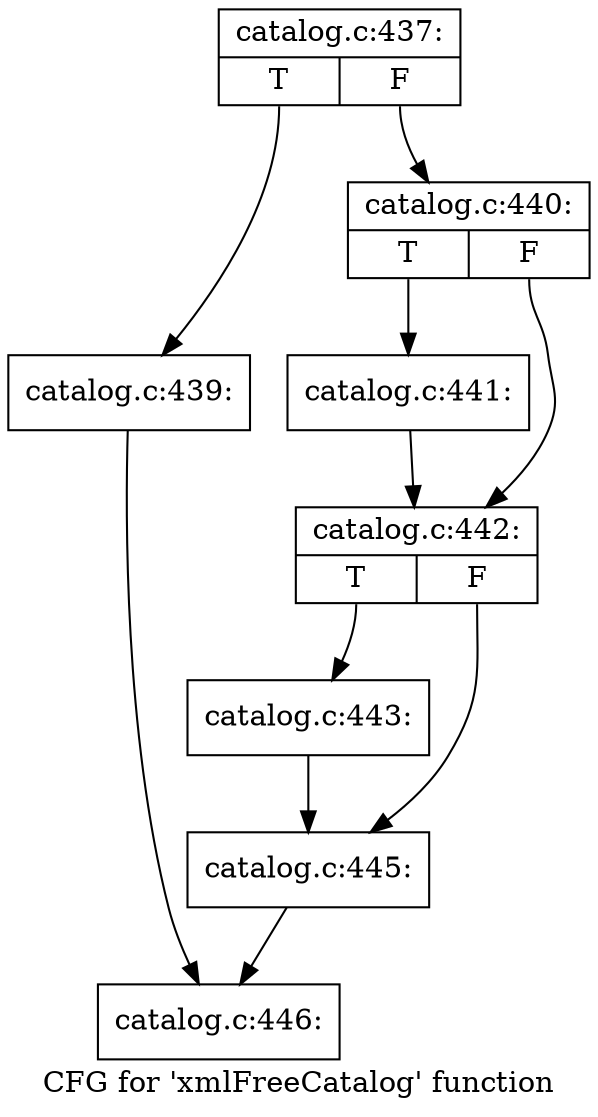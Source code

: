 digraph "CFG for 'xmlFreeCatalog' function" {
	label="CFG for 'xmlFreeCatalog' function";

	Node0x37f59a0 [shape=record,label="{catalog.c:437:|{<s0>T|<s1>F}}"];
	Node0x37f59a0:s0 -> Node0x38018f0;
	Node0x37f59a0:s1 -> Node0x3801940;
	Node0x38018f0 [shape=record,label="{catalog.c:439:}"];
	Node0x38018f0 -> Node0x371cda0;
	Node0x3801940 [shape=record,label="{catalog.c:440:|{<s0>T|<s1>F}}"];
	Node0x3801940:s0 -> Node0x38021c0;
	Node0x3801940:s1 -> Node0x3802210;
	Node0x38021c0 [shape=record,label="{catalog.c:441:}"];
	Node0x38021c0 -> Node0x3802210;
	Node0x3802210 [shape=record,label="{catalog.c:442:|{<s0>T|<s1>F}}"];
	Node0x3802210:s0 -> Node0x3802f50;
	Node0x3802210:s1 -> Node0x3802fa0;
	Node0x3802f50 [shape=record,label="{catalog.c:443:}"];
	Node0x3802f50 -> Node0x3802fa0;
	Node0x3802fa0 [shape=record,label="{catalog.c:445:}"];
	Node0x3802fa0 -> Node0x371cda0;
	Node0x371cda0 [shape=record,label="{catalog.c:446:}"];
}
